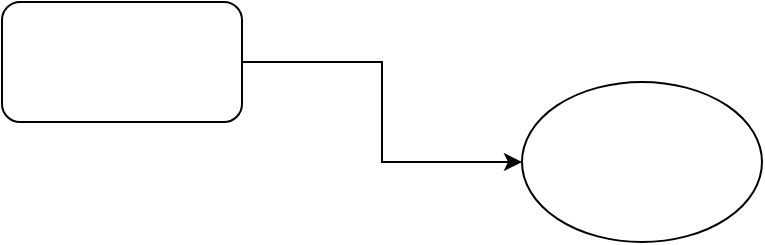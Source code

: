 <mxfile version="14.9.6" type="github">
  <diagram id="jtueWHPOZVn_KmwyGYcw" name="Page-1">
    <mxGraphModel dx="1038" dy="579" grid="1" gridSize="10" guides="1" tooltips="1" connect="1" arrows="1" fold="1" page="1" pageScale="1" pageWidth="850" pageHeight="1100" math="0" shadow="0">
      <root>
        <mxCell id="0" />
        <mxCell id="1" parent="0" />
        <mxCell id="qCoLPKDz-83mXKfFB8Tu-3" style="edgeStyle=orthogonalEdgeStyle;rounded=0;orthogonalLoop=1;jettySize=auto;html=1;entryX=0;entryY=0.5;entryDx=0;entryDy=0;" edge="1" parent="1" source="qCoLPKDz-83mXKfFB8Tu-1" target="qCoLPKDz-83mXKfFB8Tu-2">
          <mxGeometry relative="1" as="geometry" />
        </mxCell>
        <mxCell id="qCoLPKDz-83mXKfFB8Tu-1" value="" style="rounded=1;whiteSpace=wrap;html=1;" vertex="1" parent="1">
          <mxGeometry x="200" y="100" width="120" height="60" as="geometry" />
        </mxCell>
        <mxCell id="qCoLPKDz-83mXKfFB8Tu-2" value="" style="ellipse;whiteSpace=wrap;html=1;" vertex="1" parent="1">
          <mxGeometry x="460" y="140" width="120" height="80" as="geometry" />
        </mxCell>
      </root>
    </mxGraphModel>
  </diagram>
</mxfile>

